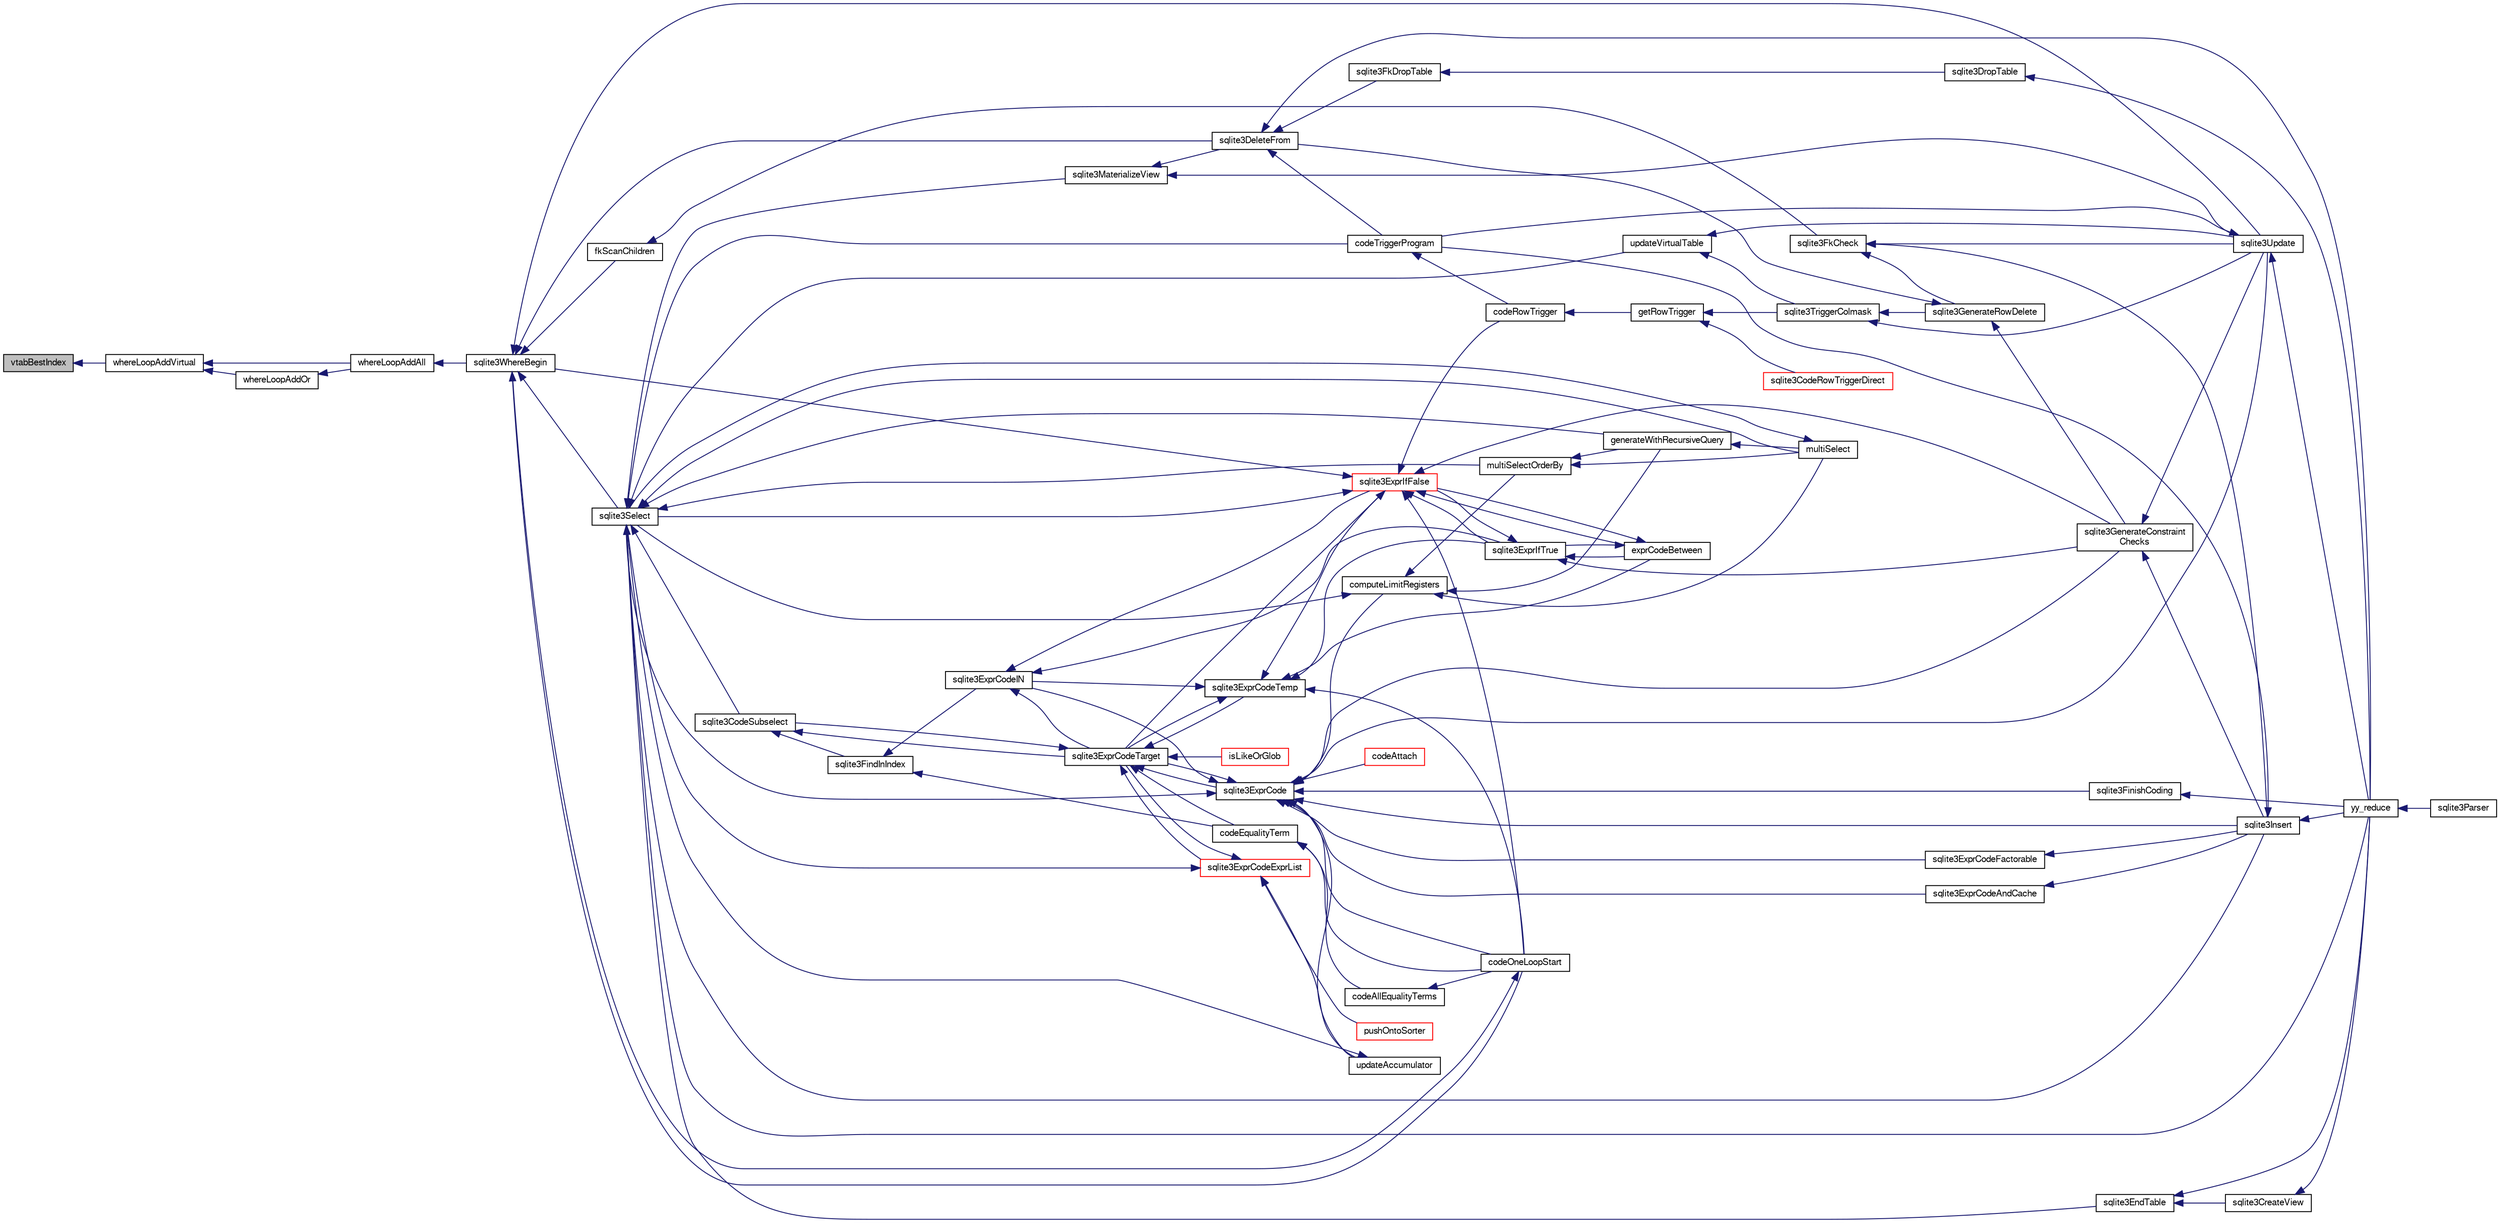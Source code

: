 digraph "vtabBestIndex"
{
  edge [fontname="FreeSans",fontsize="10",labelfontname="FreeSans",labelfontsize="10"];
  node [fontname="FreeSans",fontsize="10",shape=record];
  rankdir="LR";
  Node890365 [label="vtabBestIndex",height=0.2,width=0.4,color="black", fillcolor="grey75", style="filled", fontcolor="black"];
  Node890365 -> Node890366 [dir="back",color="midnightblue",fontsize="10",style="solid",fontname="FreeSans"];
  Node890366 [label="whereLoopAddVirtual",height=0.2,width=0.4,color="black", fillcolor="white", style="filled",URL="$sqlite3_8c.html#a33925379c63da49cea2e66c7780a4873"];
  Node890366 -> Node890367 [dir="back",color="midnightblue",fontsize="10",style="solid",fontname="FreeSans"];
  Node890367 [label="whereLoopAddOr",height=0.2,width=0.4,color="black", fillcolor="white", style="filled",URL="$sqlite3_8c.html#a97235f1da77b1e3f85d7132c9229234c"];
  Node890367 -> Node890368 [dir="back",color="midnightblue",fontsize="10",style="solid",fontname="FreeSans"];
  Node890368 [label="whereLoopAddAll",height=0.2,width=0.4,color="black", fillcolor="white", style="filled",URL="$sqlite3_8c.html#a861eb511463c5b852550018fee710f53"];
  Node890368 -> Node890369 [dir="back",color="midnightblue",fontsize="10",style="solid",fontname="FreeSans"];
  Node890369 [label="sqlite3WhereBegin",height=0.2,width=0.4,color="black", fillcolor="white", style="filled",URL="$sqlite3_8c.html#acad049f5c9a96a8118cffd5e5ce89f7c"];
  Node890369 -> Node890370 [dir="back",color="midnightblue",fontsize="10",style="solid",fontname="FreeSans"];
  Node890370 [label="sqlite3DeleteFrom",height=0.2,width=0.4,color="black", fillcolor="white", style="filled",URL="$sqlite3_8c.html#ab9b4b45349188b49eabb23f94608a091"];
  Node890370 -> Node890371 [dir="back",color="midnightblue",fontsize="10",style="solid",fontname="FreeSans"];
  Node890371 [label="sqlite3FkDropTable",height=0.2,width=0.4,color="black", fillcolor="white", style="filled",URL="$sqlite3_8c.html#a1218c6fc74e89152ceaa4760e82f5ef9"];
  Node890371 -> Node890372 [dir="back",color="midnightblue",fontsize="10",style="solid",fontname="FreeSans"];
  Node890372 [label="sqlite3DropTable",height=0.2,width=0.4,color="black", fillcolor="white", style="filled",URL="$sqlite3_8c.html#a5534f77364b5568783c0e50db3c9defb"];
  Node890372 -> Node890373 [dir="back",color="midnightblue",fontsize="10",style="solid",fontname="FreeSans"];
  Node890373 [label="yy_reduce",height=0.2,width=0.4,color="black", fillcolor="white", style="filled",URL="$sqlite3_8c.html#a7c419a9b25711c666a9a2449ef377f14"];
  Node890373 -> Node890374 [dir="back",color="midnightblue",fontsize="10",style="solid",fontname="FreeSans"];
  Node890374 [label="sqlite3Parser",height=0.2,width=0.4,color="black", fillcolor="white", style="filled",URL="$sqlite3_8c.html#a0327d71a5fabe0b6a343d78a2602e72a"];
  Node890370 -> Node890375 [dir="back",color="midnightblue",fontsize="10",style="solid",fontname="FreeSans"];
  Node890375 [label="codeTriggerProgram",height=0.2,width=0.4,color="black", fillcolor="white", style="filled",URL="$sqlite3_8c.html#a120801f59d9281d201d2ff4b2606836e"];
  Node890375 -> Node890376 [dir="back",color="midnightblue",fontsize="10",style="solid",fontname="FreeSans"];
  Node890376 [label="codeRowTrigger",height=0.2,width=0.4,color="black", fillcolor="white", style="filled",URL="$sqlite3_8c.html#a463cea5aaaf388b560b206570a0022fc"];
  Node890376 -> Node890377 [dir="back",color="midnightblue",fontsize="10",style="solid",fontname="FreeSans"];
  Node890377 [label="getRowTrigger",height=0.2,width=0.4,color="black", fillcolor="white", style="filled",URL="$sqlite3_8c.html#a69626ef20b540d1a2b19cf56f3f45689"];
  Node890377 -> Node890378 [dir="back",color="midnightblue",fontsize="10",style="solid",fontname="FreeSans"];
  Node890378 [label="sqlite3CodeRowTriggerDirect",height=0.2,width=0.4,color="red", fillcolor="white", style="filled",URL="$sqlite3_8c.html#ad92829f9001bcf89a0299dad5a48acd4"];
  Node890377 -> Node890385 [dir="back",color="midnightblue",fontsize="10",style="solid",fontname="FreeSans"];
  Node890385 [label="sqlite3TriggerColmask",height=0.2,width=0.4,color="black", fillcolor="white", style="filled",URL="$sqlite3_8c.html#acace8e99e37ae5e84ea03c65e820c540"];
  Node890385 -> Node890380 [dir="back",color="midnightblue",fontsize="10",style="solid",fontname="FreeSans"];
  Node890380 [label="sqlite3GenerateRowDelete",height=0.2,width=0.4,color="black", fillcolor="white", style="filled",URL="$sqlite3_8c.html#a2c76cbf3027fc18fdbb8cb4cd96b77d9"];
  Node890380 -> Node890370 [dir="back",color="midnightblue",fontsize="10",style="solid",fontname="FreeSans"];
  Node890380 -> Node890381 [dir="back",color="midnightblue",fontsize="10",style="solid",fontname="FreeSans"];
  Node890381 [label="sqlite3GenerateConstraint\lChecks",height=0.2,width=0.4,color="black", fillcolor="white", style="filled",URL="$sqlite3_8c.html#aef639c1e6a0c0a67ca6e7690ad931bd2"];
  Node890381 -> Node890382 [dir="back",color="midnightblue",fontsize="10",style="solid",fontname="FreeSans"];
  Node890382 [label="sqlite3Insert",height=0.2,width=0.4,color="black", fillcolor="white", style="filled",URL="$sqlite3_8c.html#a5b17c9c2000bae6bdff8e6be48d7dc2b"];
  Node890382 -> Node890375 [dir="back",color="midnightblue",fontsize="10",style="solid",fontname="FreeSans"];
  Node890382 -> Node890373 [dir="back",color="midnightblue",fontsize="10",style="solid",fontname="FreeSans"];
  Node890381 -> Node890383 [dir="back",color="midnightblue",fontsize="10",style="solid",fontname="FreeSans"];
  Node890383 [label="sqlite3Update",height=0.2,width=0.4,color="black", fillcolor="white", style="filled",URL="$sqlite3_8c.html#ac5aa67c46e8cc8174566fabe6809fafa"];
  Node890383 -> Node890375 [dir="back",color="midnightblue",fontsize="10",style="solid",fontname="FreeSans"];
  Node890383 -> Node890373 [dir="back",color="midnightblue",fontsize="10",style="solid",fontname="FreeSans"];
  Node890385 -> Node890383 [dir="back",color="midnightblue",fontsize="10",style="solid",fontname="FreeSans"];
  Node890370 -> Node890373 [dir="back",color="midnightblue",fontsize="10",style="solid",fontname="FreeSans"];
  Node890369 -> Node890386 [dir="back",color="midnightblue",fontsize="10",style="solid",fontname="FreeSans"];
  Node890386 [label="fkScanChildren",height=0.2,width=0.4,color="black", fillcolor="white", style="filled",URL="$sqlite3_8c.html#a67c9dcb484336b3155e7a82a037d4691"];
  Node890386 -> Node890387 [dir="back",color="midnightblue",fontsize="10",style="solid",fontname="FreeSans"];
  Node890387 [label="sqlite3FkCheck",height=0.2,width=0.4,color="black", fillcolor="white", style="filled",URL="$sqlite3_8c.html#aa38fb76c7d6f48f19772877a41703b92"];
  Node890387 -> Node890380 [dir="back",color="midnightblue",fontsize="10",style="solid",fontname="FreeSans"];
  Node890387 -> Node890382 [dir="back",color="midnightblue",fontsize="10",style="solid",fontname="FreeSans"];
  Node890387 -> Node890383 [dir="back",color="midnightblue",fontsize="10",style="solid",fontname="FreeSans"];
  Node890369 -> Node890388 [dir="back",color="midnightblue",fontsize="10",style="solid",fontname="FreeSans"];
  Node890388 [label="sqlite3Select",height=0.2,width=0.4,color="black", fillcolor="white", style="filled",URL="$sqlite3_8c.html#a2465ee8c956209ba4b272477b7c21a45"];
  Node890388 -> Node890389 [dir="back",color="midnightblue",fontsize="10",style="solid",fontname="FreeSans"];
  Node890389 [label="sqlite3CodeSubselect",height=0.2,width=0.4,color="black", fillcolor="white", style="filled",URL="$sqlite3_8c.html#aa69b46d2204a1d1b110107a1be12ee0c"];
  Node890389 -> Node890390 [dir="back",color="midnightblue",fontsize="10",style="solid",fontname="FreeSans"];
  Node890390 [label="sqlite3FindInIndex",height=0.2,width=0.4,color="black", fillcolor="white", style="filled",URL="$sqlite3_8c.html#af7d8c56ab0231f44bb5f87b3fafeffb2"];
  Node890390 -> Node890391 [dir="back",color="midnightblue",fontsize="10",style="solid",fontname="FreeSans"];
  Node890391 [label="sqlite3ExprCodeIN",height=0.2,width=0.4,color="black", fillcolor="white", style="filled",URL="$sqlite3_8c.html#ad9cf4f5b5ffb90c24a4a0900c8626193"];
  Node890391 -> Node890392 [dir="back",color="midnightblue",fontsize="10",style="solid",fontname="FreeSans"];
  Node890392 [label="sqlite3ExprCodeTarget",height=0.2,width=0.4,color="black", fillcolor="white", style="filled",URL="$sqlite3_8c.html#a4f308397a0a3ed299ed31aaa1ae2a293"];
  Node890392 -> Node890389 [dir="back",color="midnightblue",fontsize="10",style="solid",fontname="FreeSans"];
  Node890392 -> Node890393 [dir="back",color="midnightblue",fontsize="10",style="solid",fontname="FreeSans"];
  Node890393 [label="sqlite3ExprCodeTemp",height=0.2,width=0.4,color="black", fillcolor="white", style="filled",URL="$sqlite3_8c.html#a3bc5c1ccb3c5851847e2aeb4a84ae1fc"];
  Node890393 -> Node890391 [dir="back",color="midnightblue",fontsize="10",style="solid",fontname="FreeSans"];
  Node890393 -> Node890392 [dir="back",color="midnightblue",fontsize="10",style="solid",fontname="FreeSans"];
  Node890393 -> Node890394 [dir="back",color="midnightblue",fontsize="10",style="solid",fontname="FreeSans"];
  Node890394 [label="exprCodeBetween",height=0.2,width=0.4,color="black", fillcolor="white", style="filled",URL="$sqlite3_8c.html#abd053493214542bca8f406f42145d173"];
  Node890394 -> Node890395 [dir="back",color="midnightblue",fontsize="10",style="solid",fontname="FreeSans"];
  Node890395 [label="sqlite3ExprIfTrue",height=0.2,width=0.4,color="black", fillcolor="white", style="filled",URL="$sqlite3_8c.html#ad93a55237c23e1b743ab1f59df1a1444"];
  Node890395 -> Node890394 [dir="back",color="midnightblue",fontsize="10",style="solid",fontname="FreeSans"];
  Node890395 -> Node890396 [dir="back",color="midnightblue",fontsize="10",style="solid",fontname="FreeSans"];
  Node890396 [label="sqlite3ExprIfFalse",height=0.2,width=0.4,color="red", fillcolor="white", style="filled",URL="$sqlite3_8c.html#af97ecccb5d56e321e118414b08f65b71"];
  Node890396 -> Node890392 [dir="back",color="midnightblue",fontsize="10",style="solid",fontname="FreeSans"];
  Node890396 -> Node890394 [dir="back",color="midnightblue",fontsize="10",style="solid",fontname="FreeSans"];
  Node890396 -> Node890395 [dir="back",color="midnightblue",fontsize="10",style="solid",fontname="FreeSans"];
  Node890396 -> Node890381 [dir="back",color="midnightblue",fontsize="10",style="solid",fontname="FreeSans"];
  Node890396 -> Node890388 [dir="back",color="midnightblue",fontsize="10",style="solid",fontname="FreeSans"];
  Node890396 -> Node890376 [dir="back",color="midnightblue",fontsize="10",style="solid",fontname="FreeSans"];
  Node890396 -> Node890410 [dir="back",color="midnightblue",fontsize="10",style="solid",fontname="FreeSans"];
  Node890410 [label="codeOneLoopStart",height=0.2,width=0.4,color="black", fillcolor="white", style="filled",URL="$sqlite3_8c.html#aa868875120b151c169cc79139ed6e008"];
  Node890410 -> Node890369 [dir="back",color="midnightblue",fontsize="10",style="solid",fontname="FreeSans"];
  Node890396 -> Node890369 [dir="back",color="midnightblue",fontsize="10",style="solid",fontname="FreeSans"];
  Node890395 -> Node890381 [dir="back",color="midnightblue",fontsize="10",style="solid",fontname="FreeSans"];
  Node890394 -> Node890396 [dir="back",color="midnightblue",fontsize="10",style="solid",fontname="FreeSans"];
  Node890393 -> Node890395 [dir="back",color="midnightblue",fontsize="10",style="solid",fontname="FreeSans"];
  Node890393 -> Node890396 [dir="back",color="midnightblue",fontsize="10",style="solid",fontname="FreeSans"];
  Node890393 -> Node890410 [dir="back",color="midnightblue",fontsize="10",style="solid",fontname="FreeSans"];
  Node890392 -> Node890411 [dir="back",color="midnightblue",fontsize="10",style="solid",fontname="FreeSans"];
  Node890411 [label="sqlite3ExprCode",height=0.2,width=0.4,color="black", fillcolor="white", style="filled",URL="$sqlite3_8c.html#a75f270fb0b111b86924cca4ea507b417"];
  Node890411 -> Node890391 [dir="back",color="midnightblue",fontsize="10",style="solid",fontname="FreeSans"];
  Node890411 -> Node890392 [dir="back",color="midnightblue",fontsize="10",style="solid",fontname="FreeSans"];
  Node890411 -> Node890412 [dir="back",color="midnightblue",fontsize="10",style="solid",fontname="FreeSans"];
  Node890412 [label="sqlite3ExprCodeFactorable",height=0.2,width=0.4,color="black", fillcolor="white", style="filled",URL="$sqlite3_8c.html#a843f7fd58eec5a683c1fd8435fcd1e84"];
  Node890412 -> Node890382 [dir="back",color="midnightblue",fontsize="10",style="solid",fontname="FreeSans"];
  Node890411 -> Node890413 [dir="back",color="midnightblue",fontsize="10",style="solid",fontname="FreeSans"];
  Node890413 [label="sqlite3ExprCodeAndCache",height=0.2,width=0.4,color="black", fillcolor="white", style="filled",URL="$sqlite3_8c.html#ae3e46527d9b7fc9cb9236d21a5e6b1d8"];
  Node890413 -> Node890382 [dir="back",color="midnightblue",fontsize="10",style="solid",fontname="FreeSans"];
  Node890411 -> Node890414 [dir="back",color="midnightblue",fontsize="10",style="solid",fontname="FreeSans"];
  Node890414 [label="codeAttach",height=0.2,width=0.4,color="red", fillcolor="white", style="filled",URL="$sqlite3_8c.html#ade4e9e30d828a19c191fdcb098676d5b"];
  Node890411 -> Node890417 [dir="back",color="midnightblue",fontsize="10",style="solid",fontname="FreeSans"];
  Node890417 [label="sqlite3FinishCoding",height=0.2,width=0.4,color="black", fillcolor="white", style="filled",URL="$sqlite3_8c.html#a651bc5b446c276c092705856d995b278"];
  Node890417 -> Node890373 [dir="back",color="midnightblue",fontsize="10",style="solid",fontname="FreeSans"];
  Node890411 -> Node890382 [dir="back",color="midnightblue",fontsize="10",style="solid",fontname="FreeSans"];
  Node890411 -> Node890381 [dir="back",color="midnightblue",fontsize="10",style="solid",fontname="FreeSans"];
  Node890411 -> Node890418 [dir="back",color="midnightblue",fontsize="10",style="solid",fontname="FreeSans"];
  Node890418 [label="computeLimitRegisters",height=0.2,width=0.4,color="black", fillcolor="white", style="filled",URL="$sqlite3_8c.html#ae9d37055e4905929b6f6cda5461e2f37"];
  Node890418 -> Node890419 [dir="back",color="midnightblue",fontsize="10",style="solid",fontname="FreeSans"];
  Node890419 [label="generateWithRecursiveQuery",height=0.2,width=0.4,color="black", fillcolor="white", style="filled",URL="$sqlite3_8c.html#ade2c3663fa9c3b9676507984b9483942"];
  Node890419 -> Node890420 [dir="back",color="midnightblue",fontsize="10",style="solid",fontname="FreeSans"];
  Node890420 [label="multiSelect",height=0.2,width=0.4,color="black", fillcolor="white", style="filled",URL="$sqlite3_8c.html#a6456c61f3d9b2389738753cedfa24fa7"];
  Node890420 -> Node890388 [dir="back",color="midnightblue",fontsize="10",style="solid",fontname="FreeSans"];
  Node890418 -> Node890420 [dir="back",color="midnightblue",fontsize="10",style="solid",fontname="FreeSans"];
  Node890418 -> Node890421 [dir="back",color="midnightblue",fontsize="10",style="solid",fontname="FreeSans"];
  Node890421 [label="multiSelectOrderBy",height=0.2,width=0.4,color="black", fillcolor="white", style="filled",URL="$sqlite3_8c.html#afcdb8488c6f4dfdadaf9f04bca35b808"];
  Node890421 -> Node890419 [dir="back",color="midnightblue",fontsize="10",style="solid",fontname="FreeSans"];
  Node890421 -> Node890420 [dir="back",color="midnightblue",fontsize="10",style="solid",fontname="FreeSans"];
  Node890418 -> Node890388 [dir="back",color="midnightblue",fontsize="10",style="solid",fontname="FreeSans"];
  Node890411 -> Node890422 [dir="back",color="midnightblue",fontsize="10",style="solid",fontname="FreeSans"];
  Node890422 [label="updateAccumulator",height=0.2,width=0.4,color="black", fillcolor="white", style="filled",URL="$sqlite3_8c.html#a1681660dd3ecd50c8727d6e56a537bd9"];
  Node890422 -> Node890388 [dir="back",color="midnightblue",fontsize="10",style="solid",fontname="FreeSans"];
  Node890411 -> Node890388 [dir="back",color="midnightblue",fontsize="10",style="solid",fontname="FreeSans"];
  Node890411 -> Node890383 [dir="back",color="midnightblue",fontsize="10",style="solid",fontname="FreeSans"];
  Node890411 -> Node890410 [dir="back",color="midnightblue",fontsize="10",style="solid",fontname="FreeSans"];
  Node890392 -> Node890423 [dir="back",color="midnightblue",fontsize="10",style="solid",fontname="FreeSans"];
  Node890423 [label="sqlite3ExprCodeExprList",height=0.2,width=0.4,color="red", fillcolor="white", style="filled",URL="$sqlite3_8c.html#a05b2b3dc3de7565de24eb3a2ff4e9566"];
  Node890423 -> Node890392 [dir="back",color="midnightblue",fontsize="10",style="solid",fontname="FreeSans"];
  Node890423 -> Node890424 [dir="back",color="midnightblue",fontsize="10",style="solid",fontname="FreeSans"];
  Node890424 [label="pushOntoSorter",height=0.2,width=0.4,color="red", fillcolor="white", style="filled",URL="$sqlite3_8c.html#a4555397beb584a386e7739cf022a6651"];
  Node890423 -> Node890422 [dir="back",color="midnightblue",fontsize="10",style="solid",fontname="FreeSans"];
  Node890423 -> Node890388 [dir="back",color="midnightblue",fontsize="10",style="solid",fontname="FreeSans"];
  Node890392 -> Node890426 [dir="back",color="midnightblue",fontsize="10",style="solid",fontname="FreeSans"];
  Node890426 [label="isLikeOrGlob",height=0.2,width=0.4,color="red", fillcolor="white", style="filled",URL="$sqlite3_8c.html#a6c38e495198bf8976f68d1a6ebd74a50"];
  Node890392 -> Node890435 [dir="back",color="midnightblue",fontsize="10",style="solid",fontname="FreeSans"];
  Node890435 [label="codeEqualityTerm",height=0.2,width=0.4,color="black", fillcolor="white", style="filled",URL="$sqlite3_8c.html#ad88a57073f031452c9843e97f15acc47"];
  Node890435 -> Node890436 [dir="back",color="midnightblue",fontsize="10",style="solid",fontname="FreeSans"];
  Node890436 [label="codeAllEqualityTerms",height=0.2,width=0.4,color="black", fillcolor="white", style="filled",URL="$sqlite3_8c.html#a3095598b812500a4efe41bf17cd49381"];
  Node890436 -> Node890410 [dir="back",color="midnightblue",fontsize="10",style="solid",fontname="FreeSans"];
  Node890435 -> Node890410 [dir="back",color="midnightblue",fontsize="10",style="solid",fontname="FreeSans"];
  Node890391 -> Node890395 [dir="back",color="midnightblue",fontsize="10",style="solid",fontname="FreeSans"];
  Node890391 -> Node890396 [dir="back",color="midnightblue",fontsize="10",style="solid",fontname="FreeSans"];
  Node890390 -> Node890435 [dir="back",color="midnightblue",fontsize="10",style="solid",fontname="FreeSans"];
  Node890389 -> Node890392 [dir="back",color="midnightblue",fontsize="10",style="solid",fontname="FreeSans"];
  Node890388 -> Node890402 [dir="back",color="midnightblue",fontsize="10",style="solid",fontname="FreeSans"];
  Node890402 [label="sqlite3EndTable",height=0.2,width=0.4,color="black", fillcolor="white", style="filled",URL="$sqlite3_8c.html#a7b5f2c66c0f0b6f819d970ca389768b0"];
  Node890402 -> Node890403 [dir="back",color="midnightblue",fontsize="10",style="solid",fontname="FreeSans"];
  Node890403 [label="sqlite3CreateView",height=0.2,width=0.4,color="black", fillcolor="white", style="filled",URL="$sqlite3_8c.html#a9d85cb00ff71dee5cd9a019503a6982e"];
  Node890403 -> Node890373 [dir="back",color="midnightblue",fontsize="10",style="solid",fontname="FreeSans"];
  Node890402 -> Node890373 [dir="back",color="midnightblue",fontsize="10",style="solid",fontname="FreeSans"];
  Node890388 -> Node890437 [dir="back",color="midnightblue",fontsize="10",style="solid",fontname="FreeSans"];
  Node890437 [label="sqlite3MaterializeView",height=0.2,width=0.4,color="black", fillcolor="white", style="filled",URL="$sqlite3_8c.html#a4557984b0b75f998fb0c3f231c9b1def"];
  Node890437 -> Node890370 [dir="back",color="midnightblue",fontsize="10",style="solid",fontname="FreeSans"];
  Node890437 -> Node890383 [dir="back",color="midnightblue",fontsize="10",style="solid",fontname="FreeSans"];
  Node890388 -> Node890382 [dir="back",color="midnightblue",fontsize="10",style="solid",fontname="FreeSans"];
  Node890388 -> Node890419 [dir="back",color="midnightblue",fontsize="10",style="solid",fontname="FreeSans"];
  Node890388 -> Node890420 [dir="back",color="midnightblue",fontsize="10",style="solid",fontname="FreeSans"];
  Node890388 -> Node890421 [dir="back",color="midnightblue",fontsize="10",style="solid",fontname="FreeSans"];
  Node890388 -> Node890375 [dir="back",color="midnightblue",fontsize="10",style="solid",fontname="FreeSans"];
  Node890388 -> Node890438 [dir="back",color="midnightblue",fontsize="10",style="solid",fontname="FreeSans"];
  Node890438 [label="updateVirtualTable",height=0.2,width=0.4,color="black", fillcolor="white", style="filled",URL="$sqlite3_8c.html#a740220531db9293c39a2cdd7da3f74e1"];
  Node890438 -> Node890385 [dir="back",color="midnightblue",fontsize="10",style="solid",fontname="FreeSans"];
  Node890438 -> Node890383 [dir="back",color="midnightblue",fontsize="10",style="solid",fontname="FreeSans"];
  Node890388 -> Node890373 [dir="back",color="midnightblue",fontsize="10",style="solid",fontname="FreeSans"];
  Node890369 -> Node890383 [dir="back",color="midnightblue",fontsize="10",style="solid",fontname="FreeSans"];
  Node890369 -> Node890410 [dir="back",color="midnightblue",fontsize="10",style="solid",fontname="FreeSans"];
  Node890366 -> Node890368 [dir="back",color="midnightblue",fontsize="10",style="solid",fontname="FreeSans"];
}
